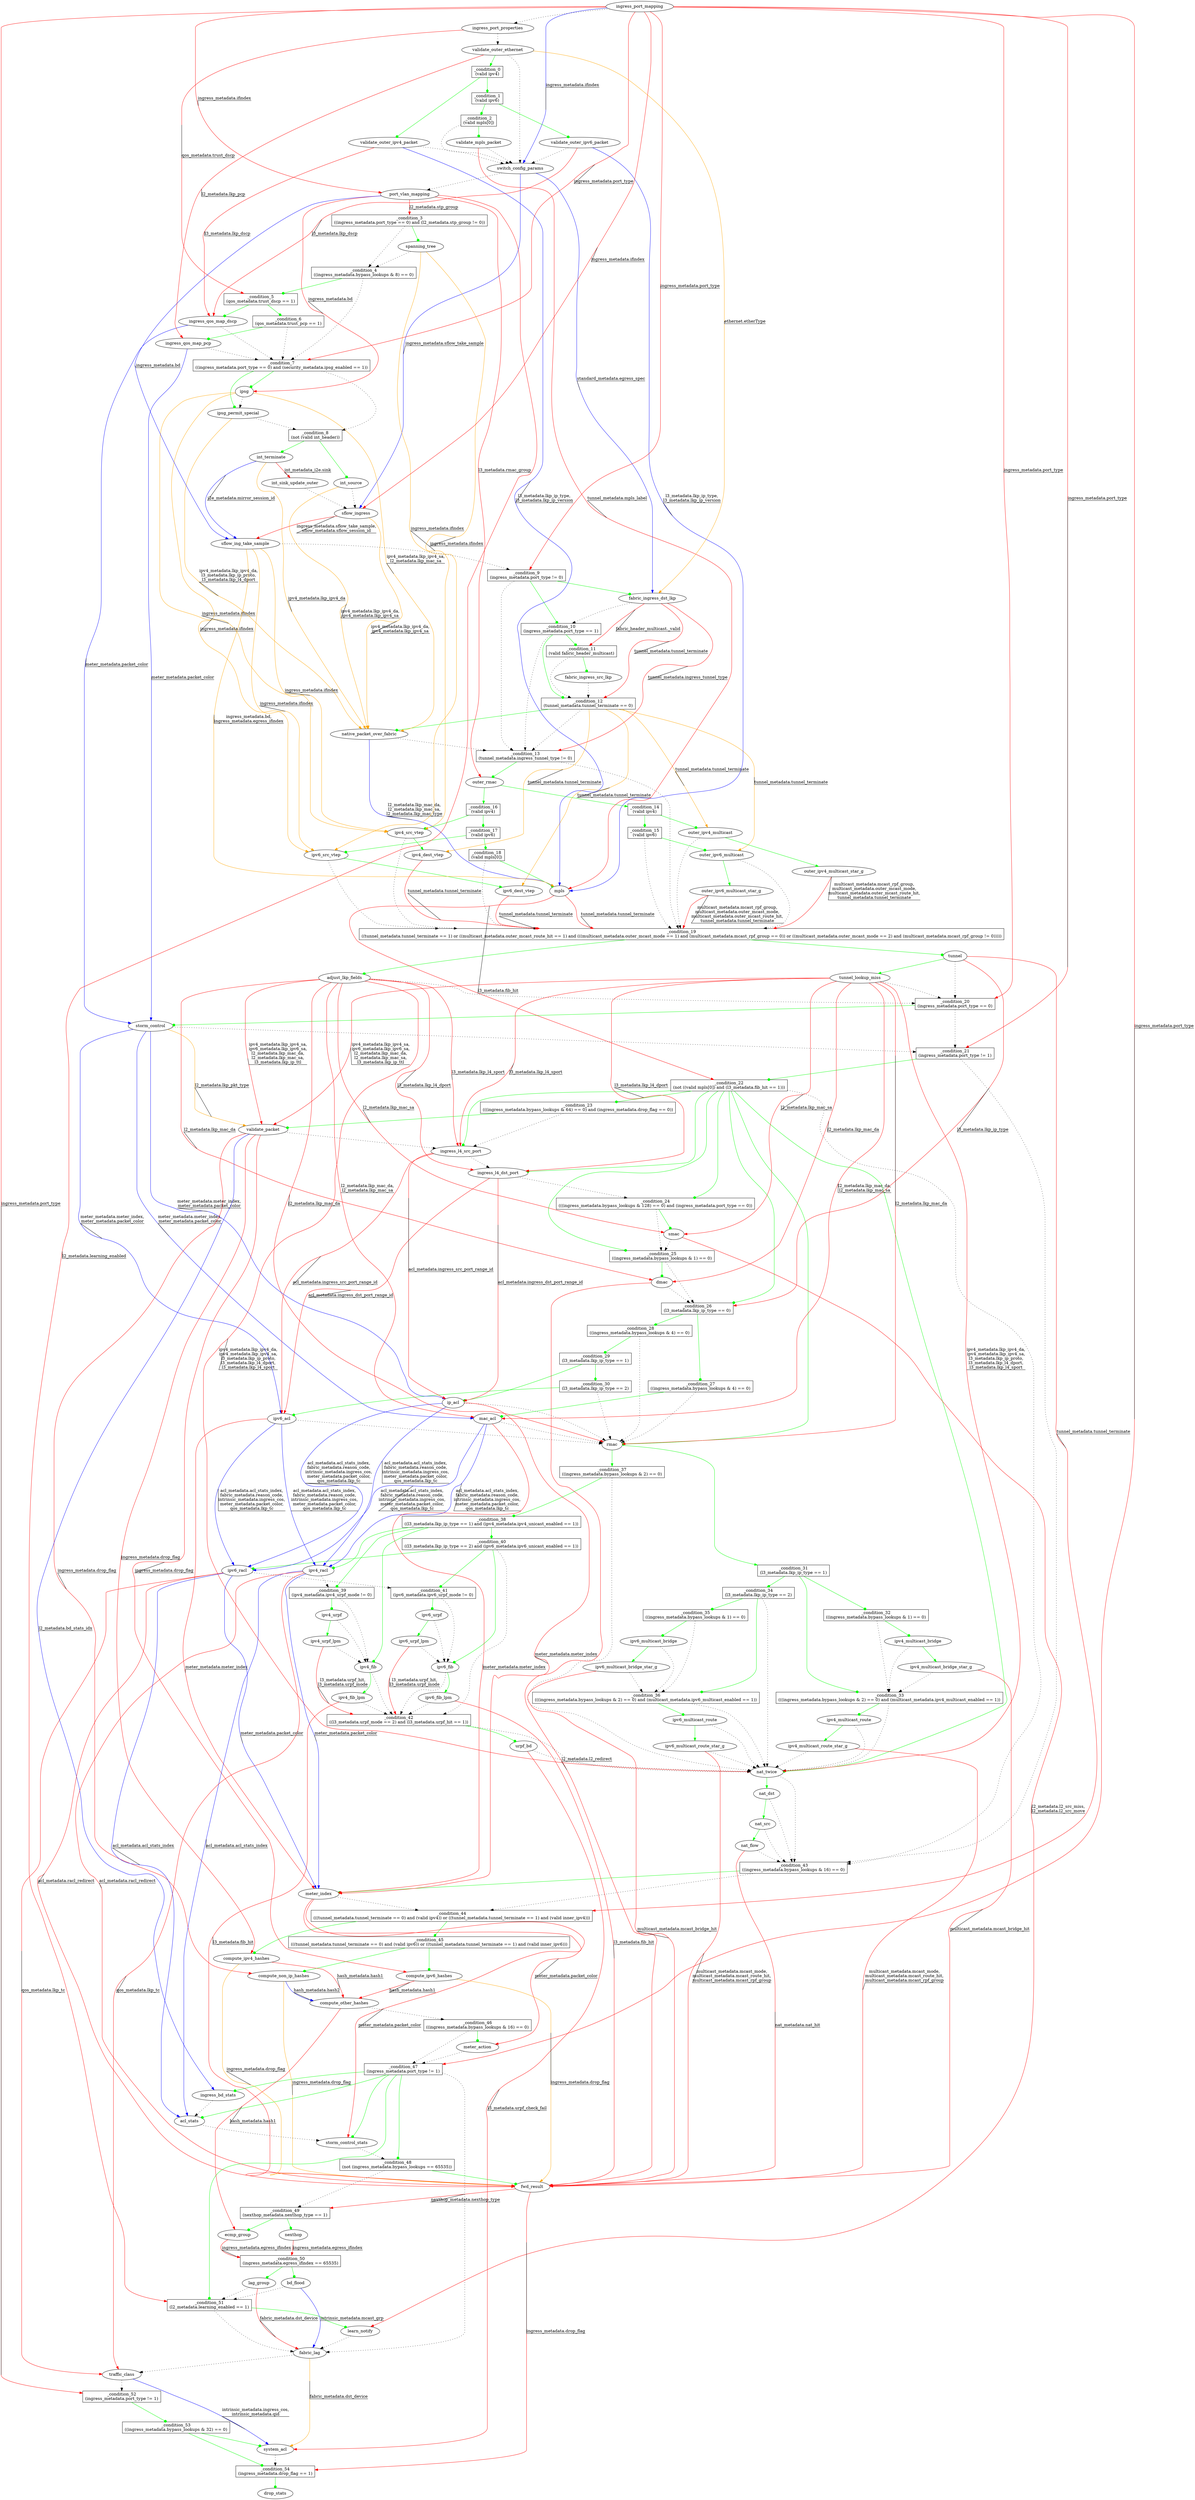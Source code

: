 digraph ingress {
_condition_0 [shape=box label="_condition_0\n(valid ipv4)"];
_condition_1 [shape=box label="_condition_1\n(valid ipv6)"];
_condition_10 [shape=box label="_condition_10\n(ingress_metadata.port_type == 1)"];
_condition_11 [shape=box label="_condition_11\n(valid fabric_header_multicast)"];
_condition_12 [shape=box label="_condition_12\n(tunnel_metadata.tunnel_terminate == 0)"];
_condition_13 [shape=box label="_condition_13\n(tunnel_metadata.ingress_tunnel_type != 0)"];
_condition_14 [shape=box label="_condition_14\n(valid ipv4)"];
_condition_15 [shape=box label="_condition_15\n(valid ipv6)"];
_condition_16 [shape=box label="_condition_16\n(valid ipv4)"];
_condition_17 [shape=box label="_condition_17\n(valid ipv6)"];
_condition_18 [shape=box label="_condition_18\n(valid mpls[0])"];
_condition_19 [shape=box label="_condition_19\n((tunnel_metadata.tunnel_terminate == 1) or ((multicast_metadata.outer_mcast_route_hit == 1) and (((multicast_metadata.outer_mcast_mode == 1) and (multicast_metadata.mcast_rpf_group == 0)) or ((multicast_metadata.outer_mcast_mode == 2) and (multicast_metadata.mcast_rpf_group != 0)))))"];
_condition_2 [shape=box label="_condition_2\n(valid mpls[0])"];
_condition_20 [shape=box label="_condition_20\n(ingress_metadata.port_type == 0)"];
_condition_21 [shape=box label="_condition_21\n(ingress_metadata.port_type != 1)"];
_condition_22 [shape=box label="_condition_22\n(not ((valid mpls[0]) and (l3_metadata.fib_hit == 1)))"];
_condition_23 [shape=box label="_condition_23\n(((ingress_metadata.bypass_lookups & 64) == 0) and (ingress_metadata.drop_flag == 0))"];
_condition_24 [shape=box label="_condition_24\n(((ingress_metadata.bypass_lookups & 128) == 0) and (ingress_metadata.port_type == 0))"];
_condition_25 [shape=box label="_condition_25\n((ingress_metadata.bypass_lookups & 1) == 0)"];
_condition_26 [shape=box label="_condition_26\n(l3_metadata.lkp_ip_type == 0)"];
_condition_27 [shape=box label="_condition_27\n((ingress_metadata.bypass_lookups & 4) == 0)"];
_condition_28 [shape=box label="_condition_28\n((ingress_metadata.bypass_lookups & 4) == 0)"];
_condition_29 [shape=box label="_condition_29\n(l3_metadata.lkp_ip_type == 1)"];
_condition_3 [shape=box label="_condition_3\n((ingress_metadata.port_type == 0) and (l2_metadata.stp_group != 0))"];
_condition_30 [shape=box label="_condition_30\n(l3_metadata.lkp_ip_type == 2)"];
_condition_31 [shape=box label="_condition_31\n(l3_metadata.lkp_ip_type == 1)"];
_condition_32 [shape=box label="_condition_32\n((ingress_metadata.bypass_lookups & 1) == 0)"];
_condition_33 [shape=box label="_condition_33\n(((ingress_metadata.bypass_lookups & 2) == 0) and (multicast_metadata.ipv4_multicast_enabled == 1))"];
_condition_34 [shape=box label="_condition_34\n(l3_metadata.lkp_ip_type == 2)"];
_condition_35 [shape=box label="_condition_35\n((ingress_metadata.bypass_lookups & 1) == 0)"];
_condition_36 [shape=box label="_condition_36\n(((ingress_metadata.bypass_lookups & 2) == 0) and (multicast_metadata.ipv6_multicast_enabled == 1))"];
_condition_37 [shape=box label="_condition_37\n((ingress_metadata.bypass_lookups & 2) == 0)"];
_condition_38 [shape=box label="_condition_38\n((l3_metadata.lkp_ip_type == 1) and (ipv4_metadata.ipv4_unicast_enabled == 1))"];
_condition_39 [shape=box label="_condition_39\n(ipv4_metadata.ipv4_urpf_mode != 0)"];
_condition_4 [shape=box label="_condition_4\n((ingress_metadata.bypass_lookups & 8) == 0)"];
_condition_40 [shape=box label="_condition_40\n((l3_metadata.lkp_ip_type == 2) and (ipv6_metadata.ipv6_unicast_enabled == 1))"];
_condition_41 [shape=box label="_condition_41\n(ipv6_metadata.ipv6_urpf_mode != 0)"];
_condition_42 [shape=box label="_condition_42\n((l3_metadata.urpf_mode == 2) and (l3_metadata.urpf_hit == 1))"];
_condition_43 [shape=box label="_condition_43\n((ingress_metadata.bypass_lookups & 16) == 0)"];
_condition_44 [shape=box label="_condition_44\n(((tunnel_metadata.tunnel_terminate == 0) and (valid ipv4)) or ((tunnel_metadata.tunnel_terminate == 1) and (valid inner_ipv4)))"];
_condition_45 [shape=box label="_condition_45\n(((tunnel_metadata.tunnel_terminate == 0) and (valid ipv6)) or ((tunnel_metadata.tunnel_terminate == 1) and (valid inner_ipv6)))"];
_condition_46 [shape=box label="_condition_46\n((ingress_metadata.bypass_lookups & 16) == 0)"];
_condition_47 [shape=box label="_condition_47\n(ingress_metadata.port_type != 1)"];
_condition_48 [shape=box label="_condition_48\n(not (ingress_metadata.bypass_lookups == 65535))"];
_condition_49 [shape=box label="_condition_49\n(nexthop_metadata.nexthop_type == 1)"];
_condition_5 [shape=box label="_condition_5\n(qos_metadata.trust_dscp == 1)"];
_condition_50 [shape=box label="_condition_50\n(ingress_metadata.egress_ifindex == 65535)"];
_condition_51 [shape=box label="_condition_51\n(l2_metadata.learning_enabled == 1)"];
_condition_52 [shape=box label="_condition_52\n(ingress_metadata.port_type != 1)"];
_condition_53 [shape=box label="_condition_53\n((ingress_metadata.bypass_lookups & 32) == 0)"];
_condition_54 [shape=box label="_condition_54\n(ingress_metadata.drop_flag == 1)"];
_condition_6 [shape=box label="_condition_6\n(qos_metadata.trust_pcp == 1)"];
_condition_7 [shape=box label="_condition_7\n((ingress_metadata.port_type == 0) and (security_metadata.ipsg_enabled == 1))"];
_condition_8 [shape=box label="_condition_8\n(not (valid int_header))"];
_condition_9 [shape=box label="_condition_9\n(ingress_metadata.port_type != 0)"];
_condition_0 -> _condition_1 [color=green label="" decorate=true arrowhead = diamond];
_condition_0 -> validate_outer_ipv4_packet [color=green label="" decorate=true arrowhead = dot];
_condition_1 -> _condition_2 [color=green label="" decorate=true arrowhead = diamond];
_condition_1 -> validate_outer_ipv6_packet [color=green label="" decorate=true arrowhead = dot];
_condition_10 -> _condition_11 [color=green label="" decorate=true arrowhead = dot];
_condition_10 -> _condition_12 [color=green label="" decorate=true arrowhead = dot];
_condition_10 -> _condition_13 [style=dotted ];
_condition_11 -> _condition_12 [style=dotted ];
_condition_11 -> fabric_ingress_src_lkp [color=green label="" decorate=true arrowhead = dot];
_condition_12 -> _condition_13 [style=dotted ];
_condition_12 -> ipv4_dest_vtep [color=orange label="tunnel_metadata.tunnel_terminate" decorate=true];
_condition_12 -> ipv6_dest_vtep [color=orange label="tunnel_metadata.tunnel_terminate" decorate=true];
_condition_12 -> native_packet_over_fabric [color=green label="" decorate=true arrowhead = dot];
_condition_12 -> outer_ipv4_multicast [color=orange label="tunnel_metadata.tunnel_terminate" decorate=true];
_condition_12 -> outer_ipv6_multicast [color=orange label="tunnel_metadata.tunnel_terminate" decorate=true];
_condition_13 -> _condition_19 [style=dotted ];
_condition_13 -> outer_rmac [color=green label="" decorate=true arrowhead = dot];
_condition_14 -> _condition_15 [color=green label="" decorate=true arrowhead = diamond];
_condition_14 -> outer_ipv4_multicast [color=green label="" decorate=true arrowhead = dot];
_condition_15 -> _condition_19 [style=dotted ];
_condition_15 -> outer_ipv6_multicast [color=green label="" decorate=true arrowhead = dot];
_condition_16 -> _condition_17 [color=green label="" decorate=true arrowhead = diamond];
_condition_16 -> ipv4_src_vtep [color=green label="" decorate=true arrowhead = dot];
_condition_17 -> _condition_18 [color=green label="" decorate=true arrowhead = diamond];
_condition_17 -> ipv6_src_vtep [color=green label="" decorate=true arrowhead = dot];
_condition_18 -> _condition_19 [style=dotted ];
_condition_18 -> mpls [color=green label="" decorate=true arrowhead = dot];
_condition_19 -> adjust_lkp_fields [color=green label="" decorate=true arrowhead = diamond];
_condition_19 -> tunnel [color=green label="" decorate=true arrowhead = dot];
_condition_2 -> switch_config_params [style=dotted ];
_condition_2 -> validate_mpls_packet [color=green label="" decorate=true arrowhead = dot];
_condition_20 -> _condition_21 [style=dotted ];
_condition_20 -> storm_control [color=green label="" decorate=true arrowhead = dot];
_condition_21 -> _condition_22 [color=green label="" decorate=true arrowhead = dot];
_condition_21 -> _condition_43 [style=dotted ];
_condition_22 -> _condition_23 [color=green label="" decorate=true arrowhead = dot];
_condition_22 -> _condition_24 [color=green label="" decorate=true arrowhead = dot];
_condition_22 -> _condition_25 [color=green label="" decorate=true arrowhead = dot];
_condition_22 -> _condition_26 [color=green label="" decorate=true arrowhead = dot];
_condition_22 -> _condition_43 [style=dotted ];
_condition_22 -> ingress_l4_dst_port [color=green label="" decorate=true arrowhead = dot];
_condition_22 -> ingress_l4_src_port [color=green label="" decorate=true arrowhead = dot];
_condition_22 -> nat_twice [color=green label="" decorate=true arrowhead = dot];
_condition_22 -> rmac [color=green label="" decorate=true arrowhead = dot];
_condition_23 -> ingress_l4_src_port [style=dotted ];
_condition_23 -> validate_packet [color=green label="" decorate=true arrowhead = dot];
_condition_24 -> _condition_25 [style=dotted ];
_condition_24 -> smac [color=green label="" decorate=true arrowhead = dot];
_condition_25 -> _condition_26 [style=dotted ];
_condition_25 -> dmac [color=green label="" decorate=true arrowhead = dot];
_condition_26 -> _condition_27 [color=green label="" decorate=true arrowhead = dot];
_condition_26 -> _condition_28 [color=green label="" decorate=true arrowhead = diamond];
_condition_27 -> mac_acl [color=green label="" decorate=true arrowhead = dot];
_condition_27 -> rmac [style=dotted ];
_condition_28 -> _condition_29 [color=green label="" decorate=true arrowhead = dot];
_condition_28 -> rmac [style=dotted ];
_condition_29 -> _condition_30 [color=green label="" decorate=true arrowhead = diamond];
_condition_29 -> ip_acl [color=green label="" decorate=true arrowhead = dot];
_condition_3 -> _condition_4 [style=dotted ];
_condition_3 -> spanning_tree [color=green label="" decorate=true arrowhead = dot];
_condition_30 -> ipv6_acl [color=green label="" decorate=true arrowhead = dot];
_condition_30 -> rmac [style=dotted ];
_condition_31 -> _condition_32 [color=green label="" decorate=true arrowhead = dot];
_condition_31 -> _condition_33 [color=green label="" decorate=true arrowhead = dot];
_condition_31 -> _condition_34 [color=green label="" decorate=true arrowhead = diamond];
_condition_32 -> _condition_33 [style=dotted ];
_condition_32 -> ipv4_multicast_bridge [color=green label="" decorate=true arrowhead = dot];
_condition_33 -> ipv4_multicast_route [color=green label="" decorate=true arrowhead = dot];
_condition_33 -> nat_twice [style=dotted ];
_condition_34 -> _condition_35 [color=green label="" decorate=true arrowhead = dot];
_condition_34 -> _condition_36 [color=green label="" decorate=true arrowhead = dot];
_condition_34 -> nat_twice [style=dotted ];
_condition_35 -> _condition_36 [style=dotted ];
_condition_35 -> ipv6_multicast_bridge [color=green label="" decorate=true arrowhead = dot];
_condition_36 -> ipv6_multicast_route [color=green label="" decorate=true arrowhead = dot];
_condition_36 -> nat_twice [style=dotted ];
_condition_37 -> _condition_38 [color=green label="" decorate=true arrowhead = dot];
_condition_37 -> nat_twice [style=dotted ];
_condition_38 -> _condition_39 [color=green label="" decorate=true arrowhead = dot];
_condition_38 -> _condition_40 [color=green label="" decorate=true arrowhead = diamond];
_condition_38 -> ipv4_fib [color=green label="" decorate=true arrowhead = dot];
_condition_38 -> ipv4_racl [color=green label="" decorate=true arrowhead = dot];
_condition_39 -> ipv4_fib [style=dotted ];
_condition_39 -> ipv4_urpf [color=green label="" decorate=true arrowhead = dot];
_condition_4 -> _condition_5 [color=green label="" decorate=true arrowhead = dot];
_condition_4 -> _condition_7 [style=dotted ];
_condition_40 -> _condition_41 [color=green label="" decorate=true arrowhead = dot];
_condition_40 -> _condition_42 [style=dotted ];
_condition_40 -> ipv6_fib [color=green label="" decorate=true arrowhead = dot];
_condition_40 -> ipv6_racl [color=green label="" decorate=true arrowhead = dot];
_condition_41 -> ipv6_fib [style=dotted ];
_condition_41 -> ipv6_urpf [color=green label="" decorate=true arrowhead = dot];
_condition_42 -> nat_twice [style=dotted ];
_condition_42 -> urpf_bd [color=green label="" decorate=true arrowhead = dot];
_condition_43 -> _condition_44 [style=dotted ];
_condition_43 -> meter_index [color=green label="" decorate=true arrowhead = dot];
_condition_44 -> _condition_45 [color=green label="" decorate=true arrowhead = diamond];
_condition_44 -> compute_ipv4_hashes [color=green label="" decorate=true arrowhead = dot];
_condition_45 -> compute_ipv6_hashes [color=green label="" decorate=true arrowhead = dot];
_condition_45 -> compute_non_ip_hashes [color=green label="" decorate=true arrowhead = diamond];
_condition_46 -> _condition_47 [style=dotted ];
_condition_46 -> meter_action [color=green label="" decorate=true arrowhead = dot];
_condition_47 -> _condition_48 [color=green label="" decorate=true arrowhead = dot];
_condition_47 -> _condition_51 [color=green label="" decorate=true arrowhead = dot];
_condition_47 -> acl_stats [color=green label="" decorate=true arrowhead = dot];
_condition_47 -> fabric_lag [style=dotted ];
_condition_47 -> ingress_bd_stats [color=green label="" decorate=true arrowhead = dot];
_condition_47 -> storm_control_stats [color=green label="" decorate=true arrowhead = dot];
_condition_48 -> _condition_49 [style=dotted ];
_condition_48 -> fwd_result [color=green label="" decorate=true arrowhead = dot];
_condition_49 -> ecmp_group [color=green label="" decorate=true arrowhead = dot];
_condition_49 -> nexthop [color=green label="" decorate=true arrowhead = diamond];
_condition_5 -> _condition_6 [color=green label="" decorate=true arrowhead = diamond];
_condition_5 -> ingress_qos_map_dscp [color=green label="" decorate=true arrowhead = dot];
_condition_50 -> bd_flood [color=green label="" decorate=true arrowhead = dot];
_condition_50 -> lag_group [color=green label="" decorate=true arrowhead = diamond];
_condition_51 -> fabric_lag [style=dotted ];
_condition_51 -> learn_notify [color=green label="" decorate=true arrowhead = dot];
_condition_52 -> _condition_53 [color=green label="" decorate=true arrowhead = dot];
_condition_53 -> _condition_54 [color=green label="" decorate=true arrowhead = dot];
_condition_53 -> system_acl [color=green label="" decorate=true arrowhead = dot];
_condition_54 -> drop_stats [color=green label="" decorate=true arrowhead = dot];
_condition_6 -> _condition_7 [style=dotted ];
_condition_6 -> ingress_qos_map_pcp [color=green label="" decorate=true arrowhead = dot];
_condition_7 -> _condition_8 [style=dotted ];
_condition_7 -> ipsg [color=green label="" decorate=true arrowhead = dot];
_condition_7 -> ipsg_permit_special [color=green label="" decorate=true arrowhead = dot];
_condition_8 -> int_source [color=green label="" decorate=true arrowhead = dot];
_condition_8 -> int_terminate [color=green label="" decorate=true arrowhead = diamond];
_condition_9 -> _condition_10 [color=green label="" decorate=true arrowhead = dot];
_condition_9 -> _condition_13 [style=dotted ];
_condition_9 -> fabric_ingress_dst_lkp [color=green label="" decorate=true arrowhead = dot];
acl_stats -> storm_control_stats [style=dotted ];
adjust_lkp_fields -> _condition_20 [style=dotted ];
adjust_lkp_fields -> dmac [color=red label="l2_metadata.lkp_mac_da" decorate=true];
adjust_lkp_fields -> ingress_l4_dst_port [color=red label="l3_metadata.lkp_l4_dport" decorate=true];
adjust_lkp_fields -> ingress_l4_src_port [color=red label="l3_metadata.lkp_l4_sport" decorate=true];
adjust_lkp_fields -> mac_acl [color=red label="l2_metadata.lkp_mac_da,
l2_metadata.lkp_mac_sa" decorate=true];
adjust_lkp_fields -> nat_twice [color=red label="ipv4_metadata.lkp_ipv4_da,
ipv4_metadata.lkp_ipv4_sa,
l3_metadata.lkp_ip_proto,
l3_metadata.lkp_l4_dport,
l3_metadata.lkp_l4_sport" decorate=true];
adjust_lkp_fields -> rmac [color=red label="l2_metadata.lkp_mac_da" decorate=true];
adjust_lkp_fields -> smac [color=red label="l2_metadata.lkp_mac_sa" decorate=true];
adjust_lkp_fields -> validate_packet [color=red label="ipv4_metadata.lkp_ipv4_sa,
ipv6_metadata.lkp_ipv6_sa,
l2_metadata.lkp_mac_da,
l2_metadata.lkp_mac_sa,
l3_metadata.lkp_ip_ttl" decorate=true];
bd_flood -> _condition_51 [style=dotted ];
bd_flood -> fabric_lag [color=blue label="intrinsic_metadata.mcast_grp" decorate=true];
compute_ipv4_hashes -> compute_other_hashes [color=red label="hash_metadata.hash1" decorate=true];
compute_ipv4_hashes -> fwd_result [color=orange label="ingress_metadata.drop_flag" decorate=true];
compute_ipv6_hashes -> compute_other_hashes [color=red label="hash_metadata.hash1" decorate=true];
compute_ipv6_hashes -> fwd_result [color=orange label="ingress_metadata.drop_flag" decorate=true];
compute_non_ip_hashes -> compute_other_hashes [color=blue label="hash_metadata.hash2" decorate=true];
compute_non_ip_hashes -> fwd_result [color=orange label="ingress_metadata.drop_flag" decorate=true];
compute_other_hashes -> _condition_46 [style=dotted ];
compute_other_hashes -> ecmp_group [color=red label="hash_metadata.hash1" decorate=true];
dmac -> _condition_26 [style=dotted ];
dmac -> fwd_result [color=red label="l2_metadata.l2_redirect" decorate=true];
ecmp_group -> _condition_50 [color=red label="ingress_metadata.egress_ifindex" decorate=true];
fabric_ingress_dst_lkp -> _condition_10 [style=dotted ];
fabric_ingress_dst_lkp -> _condition_11 [color=red label="fabric_header_multicast._valid" decorate=true];
fabric_ingress_dst_lkp -> _condition_12 [color=red label="tunnel_metadata.tunnel_terminate" decorate=true];
fabric_ingress_dst_lkp -> _condition_13 [color=red label="tunnel_metadata.ingress_tunnel_type" decorate=true];
fabric_ingress_src_lkp -> _condition_12 [style=dotted ];
fabric_lag -> system_acl [color=orange label="fabric_metadata.dst_device" decorate=true];
fabric_lag -> traffic_class [style=dotted ];
fwd_result -> _condition_49 [color=red label="nexthop_metadata.nexthop_type" decorate=true];
fwd_result -> _condition_54 [color=red label="ingress_metadata.drop_flag" decorate=true];
ingress_bd_stats -> acl_stats [style=dotted ];
ingress_l4_dst_port -> _condition_24 [style=dotted ];
ingress_l4_dst_port -> ip_acl [color=red label="acl_metadata.ingress_dst_port_range_id" decorate=true];
ingress_l4_dst_port -> ipv6_acl [color=red label="acl_metadata.ingress_dst_port_range_id" decorate=true];
ingress_l4_src_port -> ingress_l4_dst_port [style=dotted ];
ingress_l4_src_port -> ip_acl [color=red label="acl_metadata.ingress_src_port_range_id" decorate=true];
ingress_l4_src_port -> ipv6_acl [color=red label="acl_metadata.ingress_src_port_range_id" decorate=true];
ingress_port_mapping -> _condition_20 [color=red label="ingress_metadata.port_type" decorate=true];
ingress_port_mapping -> _condition_21 [color=red label="ingress_metadata.port_type" decorate=true];
ingress_port_mapping -> _condition_47 [color=red label="ingress_metadata.port_type" decorate=true];
ingress_port_mapping -> _condition_52 [color=red label="ingress_metadata.port_type" decorate=true];
ingress_port_mapping -> _condition_7 [color=red label="ingress_metadata.port_type" decorate=true];
ingress_port_mapping -> _condition_9 [color=red label="ingress_metadata.port_type" decorate=true];
ingress_port_mapping -> ingress_port_properties [style=dotted ];
ingress_port_mapping -> port_vlan_mapping [color=red label="ingress_metadata.ifindex" decorate=true];
ingress_port_mapping -> sflow_ingress [color=red label="ingress_metadata.ifindex" decorate=true];
ingress_port_mapping -> switch_config_params [color=blue label="ingress_metadata.ifindex" decorate=true];
ingress_port_properties -> _condition_5 [color=red label="qos_metadata.trust_dscp" decorate=true];
ingress_port_properties -> validate_outer_ethernet [style=dotted ];
ingress_qos_map_dscp -> _condition_7 [style=dotted ];
ingress_qos_map_dscp -> storm_control [color=blue label="meter_metadata.packet_color" decorate=true];
ingress_qos_map_pcp -> _condition_7 [style=dotted ];
ingress_qos_map_pcp -> storm_control [color=blue label="meter_metadata.packet_color" decorate=true];
int_sink_update_outer -> sflow_ingress [style=dotted ];
int_source -> native_packet_over_fabric [color=orange label="ipv4_metadata.lkp_ipv4_da,
ipv4_metadata.lkp_ipv4_sa" decorate=true];
int_source -> sflow_ingress [style=dotted ];
int_terminate -> int_sink_update_outer [color=red label="int_metadata_i2e.sink" decorate=true];
int_terminate -> native_packet_over_fabric [color=orange label="ipv4_metadata.lkp_ipv4_da" decorate=true];
int_terminate -> sflow_ing_take_sample [color=blue label="i2e_metadata.mirror_session_id" decorate=true];
ip_acl -> ipv4_racl [color=blue label="acl_metadata.acl_stats_index,
fabric_metadata.reason_code,
intrinsic_metadata.ingress_cos,
meter_metadata.packet_color,
qos_metadata.lkp_tc" decorate=true];
ip_acl -> ipv6_racl [color=blue label="acl_metadata.acl_stats_index,
fabric_metadata.reason_code,
intrinsic_metadata.ingress_cos,
meter_metadata.packet_color,
qos_metadata.lkp_tc" decorate=true];
ip_acl -> meter_index [color=red label="meter_metadata.meter_index" decorate=true];
ip_acl -> rmac [style=dotted ];
ipsg -> ipsg_permit_special [style=dotted ];
ipsg -> ipv4_src_vtep [color=orange label="ingress_metadata.ifindex" decorate=true];
ipsg -> ipv6_src_vtep [color=orange label="ingress_metadata.ifindex" decorate=true];
ipsg -> native_packet_over_fabric [color=orange label="ipv4_metadata.lkp_ipv4_sa,
l2_metadata.lkp_mac_sa" decorate=true];
ipsg_permit_special -> _condition_8 [style=dotted ];
ipsg_permit_special -> native_packet_over_fabric [color=orange label="ipv4_metadata.lkp_ipv4_da,
l3_metadata.lkp_ip_proto,
l3_metadata.lkp_l4_dport" decorate=true];
ipv4_dest_vtep -> _condition_19 [color=red label="tunnel_metadata.tunnel_terminate" decorate=true];
ipv4_fib -> _condition_42 [style=dotted ];
ipv4_fib -> ipv4_fib_lpm [color=green label="" decorate=true];
ipv4_fib_lpm -> _condition_42 [style=dotted ];
ipv4_fib_lpm -> fwd_result [color=red label="l3_metadata.fib_hit" decorate=true];
ipv4_multicast_bridge -> _condition_33 [style=dotted ];
ipv4_multicast_bridge -> ipv4_multicast_bridge_star_g [color=green label="" decorate=true];
ipv4_multicast_bridge_star_g -> _condition_33 [style=dotted ];
ipv4_multicast_bridge_star_g -> fwd_result [color=red label="multicast_metadata.mcast_bridge_hit" decorate=true];
ipv4_multicast_route -> ipv4_multicast_route_star_g [color=green label="" decorate=true];
ipv4_multicast_route -> nat_twice [style=dotted ];
ipv4_multicast_route_star_g -> fwd_result [color=red label="multicast_metadata.mcast_mode,
multicast_metadata.mcast_route_hit,
multicast_metadata.mcast_rpf_group" decorate=true];
ipv4_multicast_route_star_g -> nat_twice [style=dotted ];
ipv4_racl -> _condition_39 [style=dotted ];
ipv4_racl -> acl_stats [color=blue label="acl_metadata.acl_stats_index" decorate=true];
ipv4_racl -> fwd_result [color=red label="acl_metadata.racl_redirect" decorate=true];
ipv4_racl -> meter_index [color=blue label="meter_metadata.packet_color" decorate=true];
ipv4_racl -> traffic_class [color=red label="qos_metadata.lkp_tc" decorate=true];
ipv4_src_vtep -> _condition_19 [style=dotted ];
ipv4_src_vtep -> ipv4_dest_vtep [color=green label="" decorate=true];
ipv4_urpf -> ipv4_fib [style=dotted ];
ipv4_urpf -> ipv4_urpf_lpm [color=green label="" decorate=true];
ipv4_urpf_lpm -> _condition_42 [color=red label="l3_metadata.urpf_hit,
l3_metadata.urpf_mode" decorate=true];
ipv4_urpf_lpm -> ipv4_fib [style=dotted ];
ipv6_acl -> ipv4_racl [color=blue label="acl_metadata.acl_stats_index,
fabric_metadata.reason_code,
intrinsic_metadata.ingress_cos,
meter_metadata.packet_color,
qos_metadata.lkp_tc" decorate=true];
ipv6_acl -> ipv6_racl [color=blue label="acl_metadata.acl_stats_index,
fabric_metadata.reason_code,
intrinsic_metadata.ingress_cos,
meter_metadata.packet_color,
qos_metadata.lkp_tc" decorate=true];
ipv6_acl -> meter_index [color=red label="meter_metadata.meter_index" decorate=true];
ipv6_acl -> rmac [style=dotted ];
ipv6_dest_vtep -> _condition_19 [color=red label="tunnel_metadata.tunnel_terminate" decorate=true];
ipv6_fib -> _condition_42 [style=dotted ];
ipv6_fib -> ipv6_fib_lpm [color=green label="" decorate=true];
ipv6_fib_lpm -> _condition_42 [style=dotted ];
ipv6_fib_lpm -> fwd_result [color=red label="l3_metadata.fib_hit" decorate=true];
ipv6_multicast_bridge -> _condition_36 [style=dotted ];
ipv6_multicast_bridge -> ipv6_multicast_bridge_star_g [color=green label="" decorate=true];
ipv6_multicast_bridge_star_g -> _condition_36 [style=dotted ];
ipv6_multicast_bridge_star_g -> fwd_result [color=red label="multicast_metadata.mcast_bridge_hit" decorate=true];
ipv6_multicast_route -> ipv6_multicast_route_star_g [color=green label="" decorate=true];
ipv6_multicast_route -> nat_twice [style=dotted ];
ipv6_multicast_route_star_g -> fwd_result [color=red label="multicast_metadata.mcast_mode,
multicast_metadata.mcast_route_hit,
multicast_metadata.mcast_rpf_group" decorate=true];
ipv6_multicast_route_star_g -> nat_twice [style=dotted ];
ipv6_racl -> _condition_41 [style=dotted ];
ipv6_racl -> acl_stats [color=blue label="acl_metadata.acl_stats_index" decorate=true];
ipv6_racl -> fwd_result [color=red label="acl_metadata.racl_redirect" decorate=true];
ipv6_racl -> meter_index [color=blue label="meter_metadata.packet_color" decorate=true];
ipv6_racl -> traffic_class [color=red label="qos_metadata.lkp_tc" decorate=true];
ipv6_src_vtep -> _condition_19 [style=dotted ];
ipv6_src_vtep -> ipv6_dest_vtep [color=green label="" decorate=true];
ipv6_urpf -> ipv6_fib [style=dotted ];
ipv6_urpf -> ipv6_urpf_lpm [color=green label="" decorate=true];
ipv6_urpf_lpm -> _condition_42 [color=red label="l3_metadata.urpf_hit,
l3_metadata.urpf_mode" decorate=true];
ipv6_urpf_lpm -> ipv6_fib [style=dotted ];
lag_group -> _condition_51 [style=dotted ];
lag_group -> fabric_lag [color=red label="fabric_metadata.dst_device" decorate=true];
learn_notify -> fabric_lag [style=dotted ];
mac_acl -> ipv4_racl [color=blue label="acl_metadata.acl_stats_index,
fabric_metadata.reason_code,
intrinsic_metadata.ingress_cos,
meter_metadata.packet_color,
qos_metadata.lkp_tc" decorate=true];
mac_acl -> ipv6_racl [color=blue label="acl_metadata.acl_stats_index,
fabric_metadata.reason_code,
intrinsic_metadata.ingress_cos,
meter_metadata.packet_color,
qos_metadata.lkp_tc" decorate=true];
mac_acl -> meter_index [color=red label="meter_metadata.meter_index" decorate=true];
mac_acl -> rmac [style=dotted ];
meter_action -> _condition_47 [style=dotted ];
meter_index -> _condition_44 [style=dotted ];
meter_index -> meter_action [color=red label="meter_metadata.packet_color" decorate=true];
meter_index -> storm_control_stats [color=red label="meter_metadata.packet_color" decorate=true];
mpls -> _condition_19 [color=red label="tunnel_metadata.tunnel_terminate" decorate=true];
mpls -> _condition_22 [color=red label="l3_metadata.fib_hit" decorate=true];
nat_dst -> _condition_43 [style=dotted ];
nat_dst -> nat_src [color=green label="" decorate=true];
nat_flow -> _condition_43 [style=dotted ];
nat_flow -> fwd_result [color=red label="nat_metadata.nat_hit" decorate=true];
nat_src -> _condition_43 [style=dotted ];
nat_src -> nat_flow [color=green label="" decorate=true];
nat_twice -> _condition_43 [style=dotted ];
nat_twice -> nat_dst [color=green label="" decorate=true];
native_packet_over_fabric -> _condition_13 [style=dotted ];
native_packet_over_fabric -> mpls [color=blue label="l2_metadata.lkp_mac_da,
l2_metadata.lkp_mac_sa,
l2_metadata.lkp_mac_type" decorate=true];
nexthop -> _condition_50 [color=red label="ingress_metadata.egress_ifindex" decorate=true];
outer_ipv4_multicast -> _condition_19 [style=dotted ];
outer_ipv4_multicast -> outer_ipv4_multicast_star_g [color=green label="" decorate=true];
outer_ipv4_multicast_star_g -> _condition_19 [color=red label="multicast_metadata.mcast_rpf_group,
multicast_metadata.outer_mcast_mode,
multicast_metadata.outer_mcast_route_hit,
tunnel_metadata.tunnel_terminate" decorate=true];
outer_ipv6_multicast -> _condition_19 [style=dotted ];
outer_ipv6_multicast -> outer_ipv6_multicast_star_g [color=green label="" decorate=true];
outer_ipv6_multicast_star_g -> _condition_19 [color=red label="multicast_metadata.mcast_rpf_group,
multicast_metadata.outer_mcast_mode,
multicast_metadata.outer_mcast_route_hit,
tunnel_metadata.tunnel_terminate" decorate=true];
outer_rmac -> _condition_14 [color=green label="" decorate=true];
outer_rmac -> _condition_16 [color=green label="" decorate=true];
port_vlan_mapping -> _condition_3 [color=red label="l2_metadata.stp_group" decorate=true];
port_vlan_mapping -> _condition_51 [color=red label="l2_metadata.learning_enabled" decorate=true];
port_vlan_mapping -> ipsg [color=red label="ingress_metadata.bd" decorate=true];
port_vlan_mapping -> outer_rmac [color=red label="l3_metadata.rmac_group" decorate=true];
port_vlan_mapping -> sflow_ing_take_sample [color=blue label="ingress_metadata.bd" decorate=true];
rmac -> _condition_31 [color=green label="" decorate=true];
rmac -> _condition_37 [color=green label="" decorate=true];
sflow_ing_take_sample -> _condition_9 [style=dotted ];
sflow_ing_take_sample -> ipv4_src_vtep [color=orange label="ingress_metadata.ifindex" decorate=true];
sflow_ing_take_sample -> ipv6_src_vtep [color=orange label="ingress_metadata.ifindex" decorate=true];
sflow_ing_take_sample -> mpls [color=orange label="ingress_metadata.bd,
ingress_metadata.egress_ifindex" decorate=true];
sflow_ingress -> native_packet_over_fabric [color=orange label="ipv4_metadata.lkp_ipv4_da,
ipv4_metadata.lkp_ipv4_sa" decorate=true];
sflow_ingress -> sflow_ing_take_sample [color=red label="ingress_metadata.sflow_take_sample,
sflow_metadata.sflow_session_id" decorate=true];
smac -> _condition_25 [style=dotted ];
smac -> learn_notify [color=red label="l2_metadata.l2_src_miss,
l2_metadata.l2_src_move" decorate=true];
spanning_tree -> _condition_4 [style=dotted ];
spanning_tree -> ipv4_src_vtep [color=orange label="ingress_metadata.ifindex" decorate=true];
spanning_tree -> ipv6_src_vtep [color=orange label="ingress_metadata.ifindex" decorate=true];
storm_control -> _condition_21 [style=dotted ];
storm_control -> ip_acl [color=blue label="meter_metadata.meter_index,
meter_metadata.packet_color" decorate=true];
storm_control -> ipv6_acl [color=blue label="meter_metadata.meter_index,
meter_metadata.packet_color" decorate=true];
storm_control -> mac_acl [color=blue label="meter_metadata.meter_index,
meter_metadata.packet_color" decorate=true];
storm_control -> validate_packet [color=orange label="l2_metadata.lkp_pkt_type" decorate=true];
storm_control_stats -> _condition_48 [style=dotted ];
switch_config_params -> fabric_ingress_dst_lkp [color=blue label="standard_metadata.egress_spec" decorate=true];
switch_config_params -> port_vlan_mapping [style=dotted ];
switch_config_params -> sflow_ingress [color=blue label="ingress_metadata.sflow_take_sample" decorate=true];
system_acl -> _condition_54 [style=dotted ];
traffic_class -> _condition_52 [style=dotted ];
traffic_class -> system_acl [color=blue label="intrinsic_metadata.ingress_cos,
intrinsic_metadata.qid" decorate=true];
tunnel -> _condition_20 [style=dotted ];
tunnel -> _condition_26 [color=red label="l3_metadata.lkp_ip_type" decorate=true];
tunnel -> _condition_44 [color=red label="tunnel_metadata.tunnel_terminate" decorate=true];
tunnel -> tunnel_lookup_miss [color=green label="" decorate=true];
tunnel_lookup_miss -> _condition_20 [style=dotted ];
tunnel_lookup_miss -> dmac [color=red label="l2_metadata.lkp_mac_da" decorate=true];
tunnel_lookup_miss -> ingress_l4_dst_port [color=red label="l3_metadata.lkp_l4_dport" decorate=true];
tunnel_lookup_miss -> ingress_l4_src_port [color=red label="l3_metadata.lkp_l4_sport" decorate=true];
tunnel_lookup_miss -> mac_acl [color=red label="l2_metadata.lkp_mac_da,
l2_metadata.lkp_mac_sa" decorate=true];
tunnel_lookup_miss -> nat_twice [color=red label="ipv4_metadata.lkp_ipv4_da,
ipv4_metadata.lkp_ipv4_sa,
l3_metadata.lkp_ip_proto,
l3_metadata.lkp_l4_dport,
l3_metadata.lkp_l4_sport" decorate=true];
tunnel_lookup_miss -> rmac [color=red label="l2_metadata.lkp_mac_da" decorate=true];
tunnel_lookup_miss -> smac [color=red label="l2_metadata.lkp_mac_sa" decorate=true];
tunnel_lookup_miss -> validate_packet [color=red label="ipv4_metadata.lkp_ipv4_sa,
ipv6_metadata.lkp_ipv6_sa,
l2_metadata.lkp_mac_da,
l2_metadata.lkp_mac_sa,
l3_metadata.lkp_ip_ttl" decorate=true];
urpf_bd -> nat_twice [style=dotted ];
urpf_bd -> system_acl [color=red label="l3_metadata.urpf_check_fail" decorate=true];
validate_mpls_packet -> mpls [color=red label="tunnel_metadata.mpls_label" decorate=true];
validate_mpls_packet -> switch_config_params [style=dotted ];
validate_outer_ethernet -> _condition_0 [color=green label="" decorate=true];
validate_outer_ethernet -> fabric_ingress_dst_lkp [color=orange label="ethernet.etherType" decorate=true];
validate_outer_ethernet -> ingress_qos_map_pcp [color=red label="l2_metadata.lkp_pcp" decorate=true];
validate_outer_ethernet -> switch_config_params [style=dotted ];
validate_outer_ipv4_packet -> ingress_qos_map_dscp [color=red label="l3_metadata.lkp_dscp" decorate=true];
validate_outer_ipv4_packet -> mpls [color=blue label="l3_metadata.lkp_ip_type,
l3_metadata.lkp_ip_version" decorate=true];
validate_outer_ipv4_packet -> switch_config_params [style=dotted ];
validate_outer_ipv6_packet -> ingress_qos_map_dscp [color=red label="l3_metadata.lkp_dscp" decorate=true];
validate_outer_ipv6_packet -> mpls [color=blue label="l3_metadata.lkp_ip_type,
l3_metadata.lkp_ip_version" decorate=true];
validate_outer_ipv6_packet -> switch_config_params [style=dotted ];
validate_packet -> compute_ipv4_hashes [color=red label="ingress_metadata.drop_flag" decorate=true];
validate_packet -> compute_ipv6_hashes [color=red label="ingress_metadata.drop_flag" decorate=true];
validate_packet -> compute_non_ip_hashes [color=red label="ingress_metadata.drop_flag" decorate=true];
validate_packet -> ingress_bd_stats [color=blue label="l2_metadata.bd_stats_idx" decorate=true];
validate_packet -> ingress_l4_src_port [style=dotted ];
}
